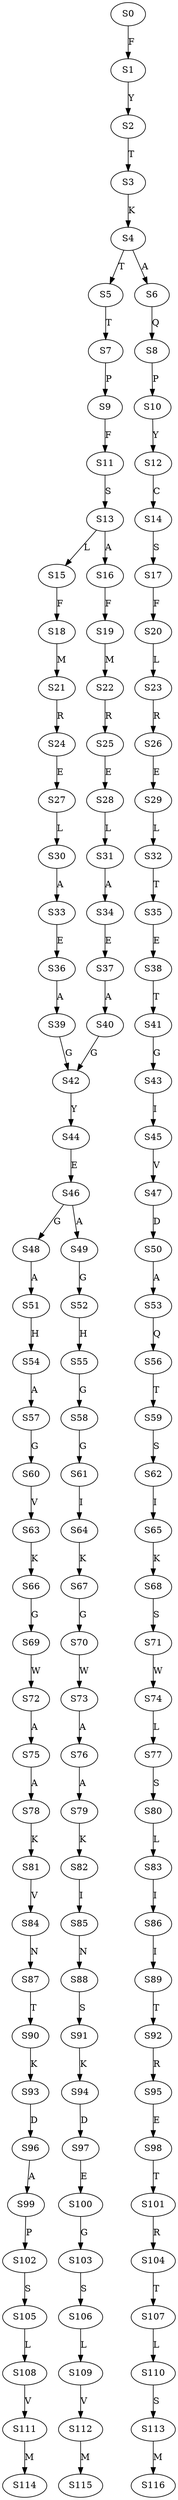strict digraph  {
	S0 -> S1 [ label = F ];
	S1 -> S2 [ label = Y ];
	S2 -> S3 [ label = T ];
	S3 -> S4 [ label = K ];
	S4 -> S5 [ label = T ];
	S4 -> S6 [ label = A ];
	S5 -> S7 [ label = T ];
	S6 -> S8 [ label = Q ];
	S7 -> S9 [ label = P ];
	S8 -> S10 [ label = P ];
	S9 -> S11 [ label = F ];
	S10 -> S12 [ label = Y ];
	S11 -> S13 [ label = S ];
	S12 -> S14 [ label = C ];
	S13 -> S15 [ label = L ];
	S13 -> S16 [ label = A ];
	S14 -> S17 [ label = S ];
	S15 -> S18 [ label = F ];
	S16 -> S19 [ label = F ];
	S17 -> S20 [ label = F ];
	S18 -> S21 [ label = M ];
	S19 -> S22 [ label = M ];
	S20 -> S23 [ label = L ];
	S21 -> S24 [ label = R ];
	S22 -> S25 [ label = R ];
	S23 -> S26 [ label = R ];
	S24 -> S27 [ label = E ];
	S25 -> S28 [ label = E ];
	S26 -> S29 [ label = E ];
	S27 -> S30 [ label = L ];
	S28 -> S31 [ label = L ];
	S29 -> S32 [ label = L ];
	S30 -> S33 [ label = A ];
	S31 -> S34 [ label = A ];
	S32 -> S35 [ label = T ];
	S33 -> S36 [ label = E ];
	S34 -> S37 [ label = E ];
	S35 -> S38 [ label = E ];
	S36 -> S39 [ label = A ];
	S37 -> S40 [ label = A ];
	S38 -> S41 [ label = T ];
	S39 -> S42 [ label = G ];
	S40 -> S42 [ label = G ];
	S41 -> S43 [ label = G ];
	S42 -> S44 [ label = Y ];
	S43 -> S45 [ label = I ];
	S44 -> S46 [ label = E ];
	S45 -> S47 [ label = V ];
	S46 -> S48 [ label = G ];
	S46 -> S49 [ label = A ];
	S47 -> S50 [ label = D ];
	S48 -> S51 [ label = A ];
	S49 -> S52 [ label = G ];
	S50 -> S53 [ label = A ];
	S51 -> S54 [ label = H ];
	S52 -> S55 [ label = H ];
	S53 -> S56 [ label = Q ];
	S54 -> S57 [ label = A ];
	S55 -> S58 [ label = G ];
	S56 -> S59 [ label = T ];
	S57 -> S60 [ label = G ];
	S58 -> S61 [ label = G ];
	S59 -> S62 [ label = S ];
	S60 -> S63 [ label = V ];
	S61 -> S64 [ label = I ];
	S62 -> S65 [ label = I ];
	S63 -> S66 [ label = K ];
	S64 -> S67 [ label = K ];
	S65 -> S68 [ label = K ];
	S66 -> S69 [ label = G ];
	S67 -> S70 [ label = G ];
	S68 -> S71 [ label = S ];
	S69 -> S72 [ label = W ];
	S70 -> S73 [ label = W ];
	S71 -> S74 [ label = W ];
	S72 -> S75 [ label = A ];
	S73 -> S76 [ label = A ];
	S74 -> S77 [ label = L ];
	S75 -> S78 [ label = A ];
	S76 -> S79 [ label = A ];
	S77 -> S80 [ label = S ];
	S78 -> S81 [ label = K ];
	S79 -> S82 [ label = K ];
	S80 -> S83 [ label = L ];
	S81 -> S84 [ label = V ];
	S82 -> S85 [ label = I ];
	S83 -> S86 [ label = I ];
	S84 -> S87 [ label = N ];
	S85 -> S88 [ label = N ];
	S86 -> S89 [ label = I ];
	S87 -> S90 [ label = T ];
	S88 -> S91 [ label = S ];
	S89 -> S92 [ label = T ];
	S90 -> S93 [ label = K ];
	S91 -> S94 [ label = K ];
	S92 -> S95 [ label = R ];
	S93 -> S96 [ label = D ];
	S94 -> S97 [ label = D ];
	S95 -> S98 [ label = E ];
	S96 -> S99 [ label = A ];
	S97 -> S100 [ label = E ];
	S98 -> S101 [ label = T ];
	S99 -> S102 [ label = P ];
	S100 -> S103 [ label = G ];
	S101 -> S104 [ label = R ];
	S102 -> S105 [ label = S ];
	S103 -> S106 [ label = S ];
	S104 -> S107 [ label = T ];
	S105 -> S108 [ label = L ];
	S106 -> S109 [ label = L ];
	S107 -> S110 [ label = L ];
	S108 -> S111 [ label = V ];
	S109 -> S112 [ label = V ];
	S110 -> S113 [ label = S ];
	S111 -> S114 [ label = M ];
	S112 -> S115 [ label = M ];
	S113 -> S116 [ label = M ];
}
